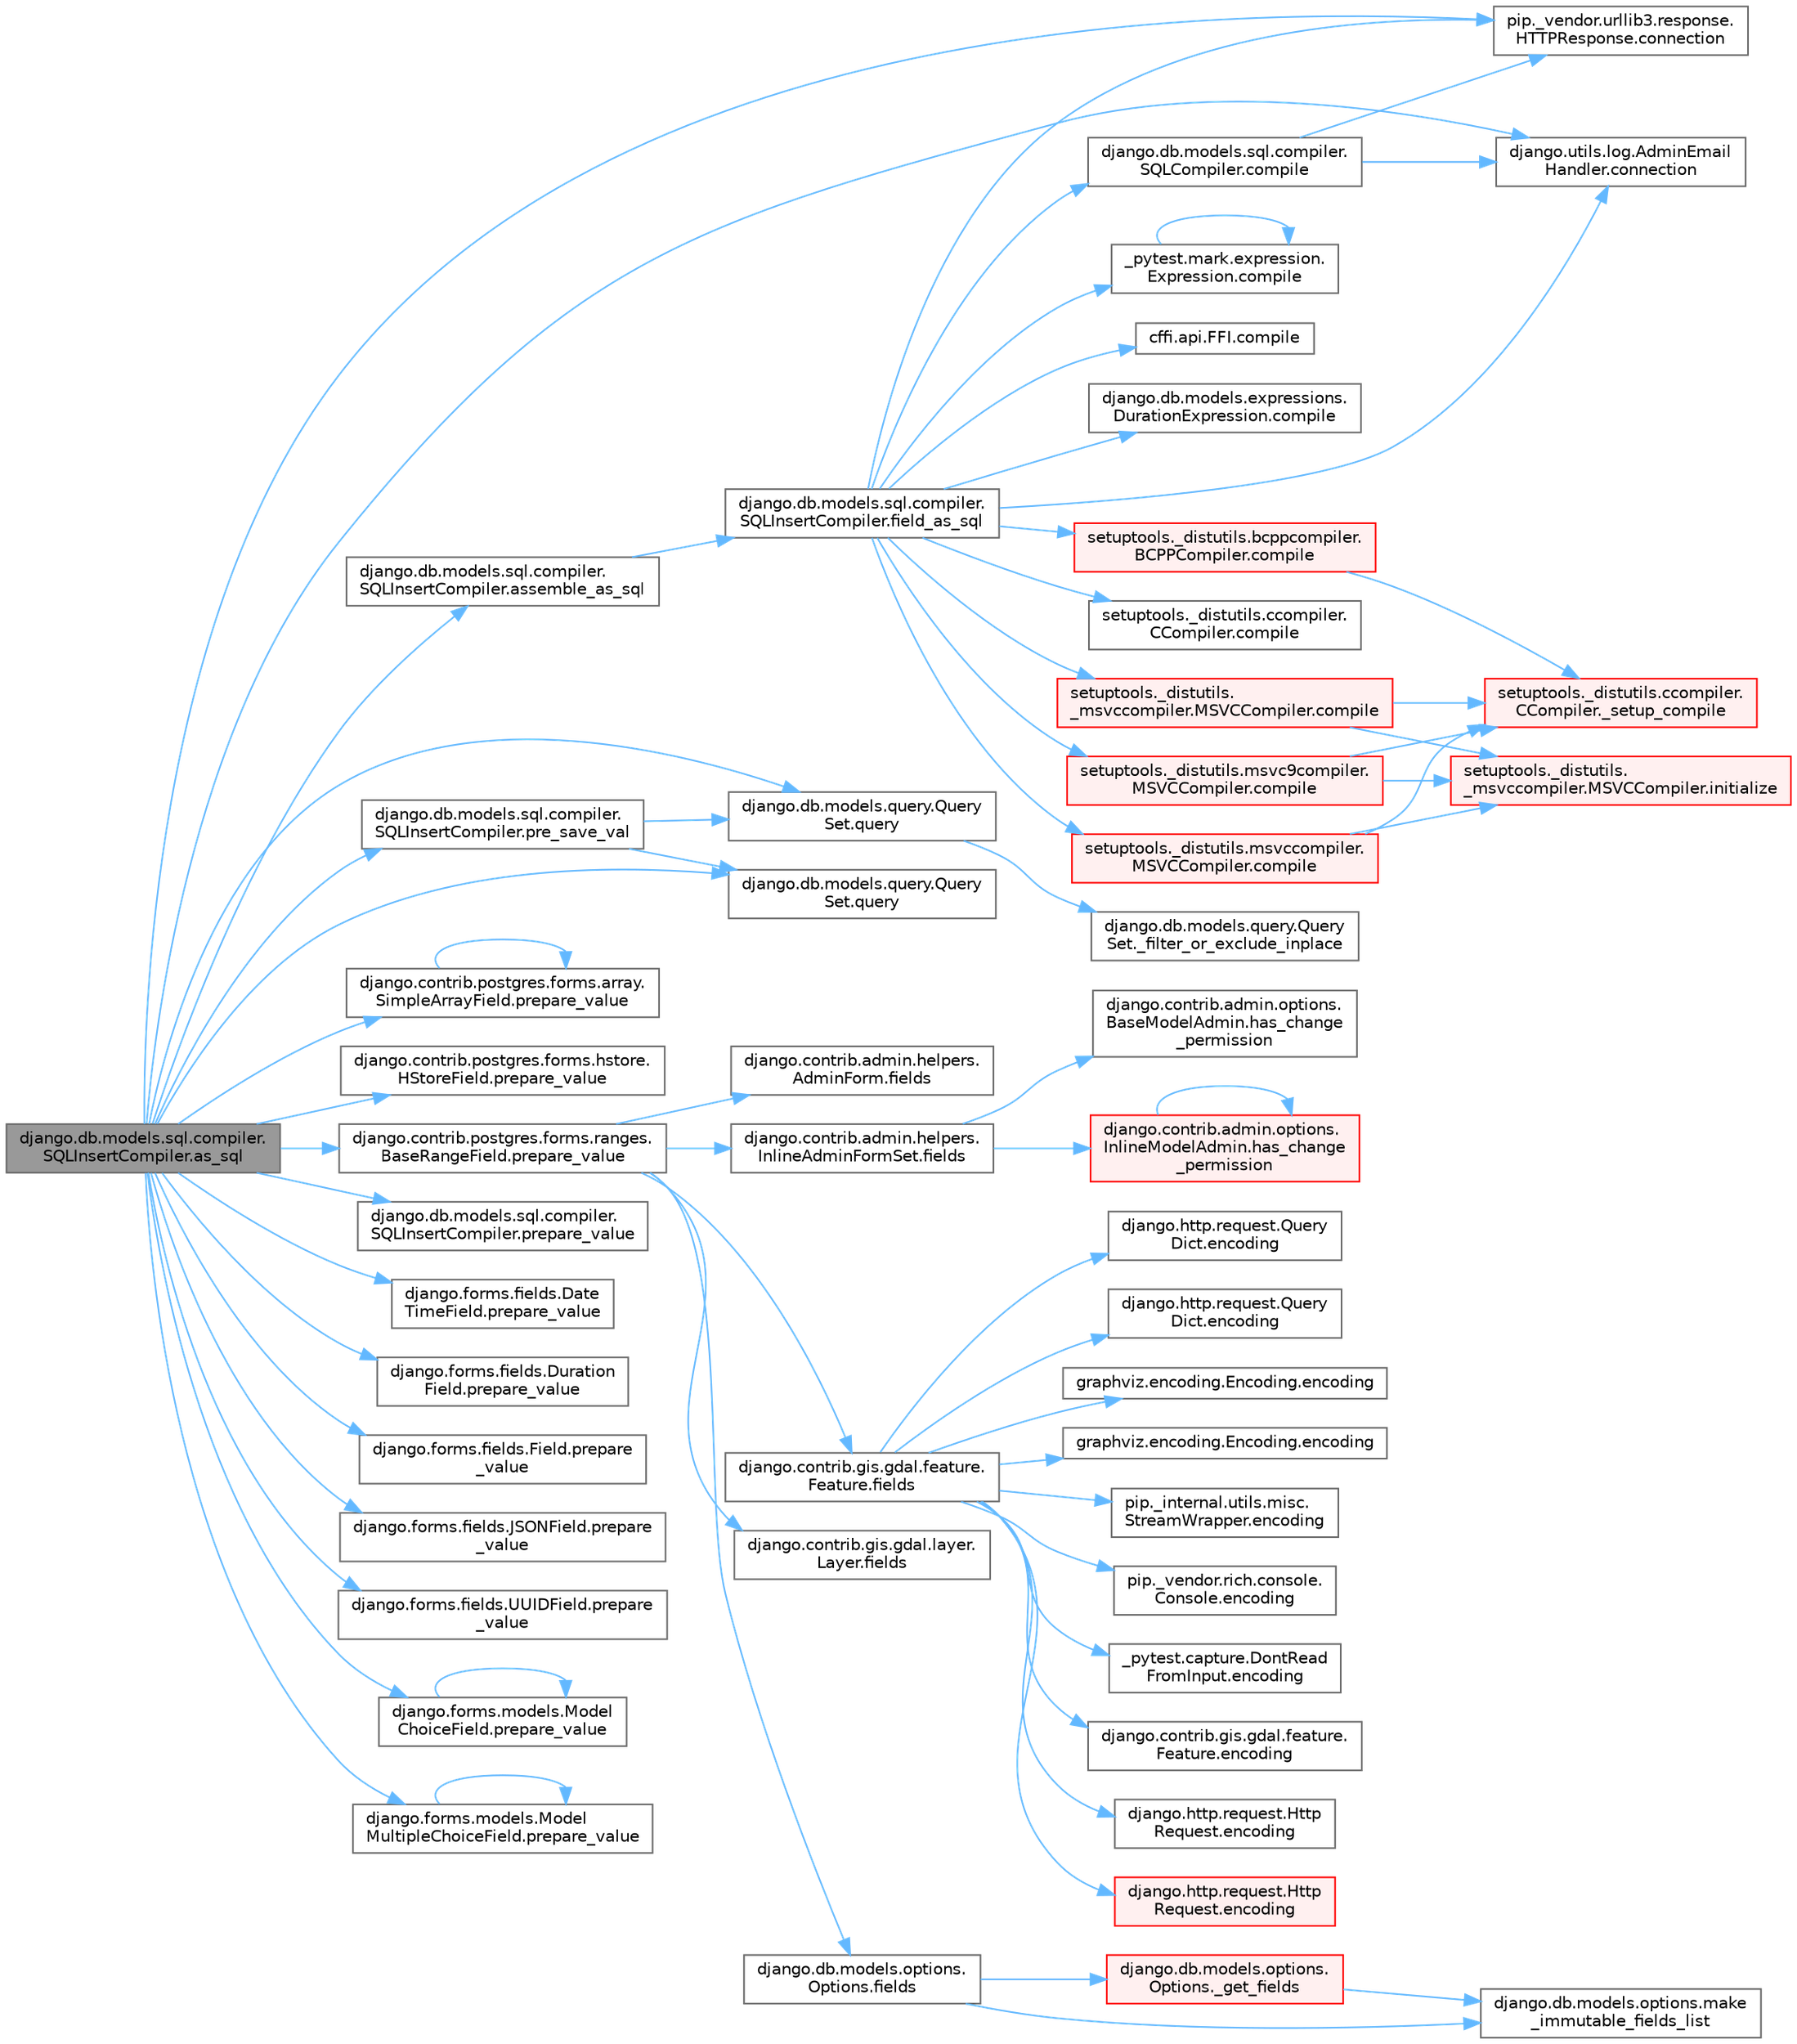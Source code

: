 digraph "django.db.models.sql.compiler.SQLInsertCompiler.as_sql"
{
 // LATEX_PDF_SIZE
  bgcolor="transparent";
  edge [fontname=Helvetica,fontsize=10,labelfontname=Helvetica,labelfontsize=10];
  node [fontname=Helvetica,fontsize=10,shape=box,height=0.2,width=0.4];
  rankdir="LR";
  Node1 [id="Node000001",label="django.db.models.sql.compiler.\lSQLInsertCompiler.as_sql",height=0.2,width=0.4,color="gray40", fillcolor="grey60", style="filled", fontcolor="black",tooltip=" "];
  Node1 -> Node2 [id="edge1_Node000001_Node000002",color="steelblue1",style="solid",tooltip=" "];
  Node2 [id="Node000002",label="django.db.models.sql.compiler.\lSQLInsertCompiler.assemble_as_sql",height=0.2,width=0.4,color="grey40", fillcolor="white", style="filled",URL="$classdjango_1_1db_1_1models_1_1sql_1_1compiler_1_1_s_q_l_insert_compiler.html#a6ce33e68006ce739da9601f67e25e6a8",tooltip=" "];
  Node2 -> Node3 [id="edge2_Node000002_Node000003",color="steelblue1",style="solid",tooltip=" "];
  Node3 [id="Node000003",label="django.db.models.sql.compiler.\lSQLInsertCompiler.field_as_sql",height=0.2,width=0.4,color="grey40", fillcolor="white", style="filled",URL="$classdjango_1_1db_1_1models_1_1sql_1_1compiler_1_1_s_q_l_insert_compiler.html#a31466510e3f5eb2bb3b91f8772f5bf4b",tooltip=" "];
  Node3 -> Node4 [id="edge3_Node000003_Node000004",color="steelblue1",style="solid",tooltip=" "];
  Node4 [id="Node000004",label="_pytest.mark.expression.\lExpression.compile",height=0.2,width=0.4,color="grey40", fillcolor="white", style="filled",URL="$class__pytest_1_1mark_1_1expression_1_1_expression.html#a487c179805cbb1d7475c2ca8154c96fa",tooltip=" "];
  Node4 -> Node4 [id="edge4_Node000004_Node000004",color="steelblue1",style="solid",tooltip=" "];
  Node3 -> Node5 [id="edge5_Node000003_Node000005",color="steelblue1",style="solid",tooltip=" "];
  Node5 [id="Node000005",label="cffi.api.FFI.compile",height=0.2,width=0.4,color="grey40", fillcolor="white", style="filled",URL="$classcffi_1_1api_1_1_f_f_i.html#aa299db05eaf9e8845167d09760888799",tooltip=" "];
  Node3 -> Node6 [id="edge6_Node000003_Node000006",color="steelblue1",style="solid",tooltip=" "];
  Node6 [id="Node000006",label="django.db.models.expressions.\lDurationExpression.compile",height=0.2,width=0.4,color="grey40", fillcolor="white", style="filled",URL="$classdjango_1_1db_1_1models_1_1expressions_1_1_duration_expression.html#a47b1a07b0eadb9722fcd50f98312abc9",tooltip=" "];
  Node3 -> Node7 [id="edge7_Node000003_Node000007",color="steelblue1",style="solid",tooltip=" "];
  Node7 [id="Node000007",label="django.db.models.sql.compiler.\lSQLCompiler.compile",height=0.2,width=0.4,color="grey40", fillcolor="white", style="filled",URL="$classdjango_1_1db_1_1models_1_1sql_1_1compiler_1_1_s_q_l_compiler.html#aa04036f15ac7916f9be1c43e8ace807a",tooltip=" "];
  Node7 -> Node8 [id="edge8_Node000007_Node000008",color="steelblue1",style="solid",tooltip=" "];
  Node8 [id="Node000008",label="django.utils.log.AdminEmail\lHandler.connection",height=0.2,width=0.4,color="grey40", fillcolor="white", style="filled",URL="$classdjango_1_1utils_1_1log_1_1_admin_email_handler.html#a545b5f7ec55a857fe1ca7836814a0760",tooltip=" "];
  Node7 -> Node9 [id="edge9_Node000007_Node000009",color="steelblue1",style="solid",tooltip=" "];
  Node9 [id="Node000009",label="pip._vendor.urllib3.response.\lHTTPResponse.connection",height=0.2,width=0.4,color="grey40", fillcolor="white", style="filled",URL="$classpip_1_1__vendor_1_1urllib3_1_1response_1_1_h_t_t_p_response.html#a9002314624685de3bbf9b84bdc87fef8",tooltip=" "];
  Node3 -> Node10 [id="edge10_Node000003_Node000010",color="steelblue1",style="solid",tooltip=" "];
  Node10 [id="Node000010",label="setuptools._distutils.\l_msvccompiler.MSVCCompiler.compile",height=0.2,width=0.4,color="red", fillcolor="#FFF0F0", style="filled",URL="$classsetuptools_1_1__distutils_1_1__msvccompiler_1_1_m_s_v_c_compiler.html#a120b859ab4fa415afafa55d41da93d6d",tooltip=" "];
  Node10 -> Node11 [id="edge11_Node000010_Node000011",color="steelblue1",style="solid",tooltip=" "];
  Node11 [id="Node000011",label="setuptools._distutils.ccompiler.\lCCompiler._setup_compile",height=0.2,width=0.4,color="red", fillcolor="#FFF0F0", style="filled",URL="$classsetuptools_1_1__distutils_1_1ccompiler_1_1_c_compiler.html#ac4b66c43e3d07440afc7e38b4d1fdf2e",tooltip=" "];
  Node10 -> Node28 [id="edge12_Node000010_Node000028",color="steelblue1",style="solid",tooltip=" "];
  Node28 [id="Node000028",label="setuptools._distutils.\l_msvccompiler.MSVCCompiler.initialize",height=0.2,width=0.4,color="red", fillcolor="#FFF0F0", style="filled",URL="$classsetuptools_1_1__distutils_1_1__msvccompiler_1_1_m_s_v_c_compiler.html#a43401b9cd5fe5aa3b85704cff01fda01",tooltip=" "];
  Node3 -> Node4545 [id="edge13_Node000003_Node004545",color="steelblue1",style="solid",tooltip=" "];
  Node4545 [id="Node004545",label="setuptools._distutils.bcppcompiler.\lBCPPCompiler.compile",height=0.2,width=0.4,color="red", fillcolor="#FFF0F0", style="filled",URL="$classsetuptools_1_1__distutils_1_1bcppcompiler_1_1_b_c_p_p_compiler.html#add8958f9b0f0d3a834bd12e6c33ed4a4",tooltip=" "];
  Node4545 -> Node11 [id="edge14_Node004545_Node000011",color="steelblue1",style="solid",tooltip=" "];
  Node3 -> Node4546 [id="edge15_Node000003_Node004546",color="steelblue1",style="solid",tooltip=" "];
  Node4546 [id="Node004546",label="setuptools._distutils.ccompiler.\lCCompiler.compile",height=0.2,width=0.4,color="grey40", fillcolor="white", style="filled",URL="$classsetuptools_1_1__distutils_1_1ccompiler_1_1_c_compiler.html#af627563c92fd0bea9506ee19020bdd44",tooltip=" "];
  Node3 -> Node4547 [id="edge16_Node000003_Node004547",color="steelblue1",style="solid",tooltip=" "];
  Node4547 [id="Node004547",label="setuptools._distutils.msvc9compiler.\lMSVCCompiler.compile",height=0.2,width=0.4,color="red", fillcolor="#FFF0F0", style="filled",URL="$classsetuptools_1_1__distutils_1_1msvc9compiler_1_1_m_s_v_c_compiler.html#acef92f6a3e5ca1da81edac6c4eb13394",tooltip=" "];
  Node4547 -> Node11 [id="edge17_Node004547_Node000011",color="steelblue1",style="solid",tooltip=" "];
  Node4547 -> Node28 [id="edge18_Node004547_Node000028",color="steelblue1",style="solid",tooltip=" "];
  Node3 -> Node4548 [id="edge19_Node000003_Node004548",color="steelblue1",style="solid",tooltip=" "];
  Node4548 [id="Node004548",label="setuptools._distutils.msvccompiler.\lMSVCCompiler.compile",height=0.2,width=0.4,color="red", fillcolor="#FFF0F0", style="filled",URL="$classsetuptools_1_1__distutils_1_1msvccompiler_1_1_m_s_v_c_compiler.html#a0b94993c995adcbeba0bd04caff0905a",tooltip=" "];
  Node4548 -> Node11 [id="edge20_Node004548_Node000011",color="steelblue1",style="solid",tooltip=" "];
  Node4548 -> Node28 [id="edge21_Node004548_Node000028",color="steelblue1",style="solid",tooltip=" "];
  Node3 -> Node8 [id="edge22_Node000003_Node000008",color="steelblue1",style="solid",tooltip=" "];
  Node3 -> Node9 [id="edge23_Node000003_Node000009",color="steelblue1",style="solid",tooltip=" "];
  Node1 -> Node8 [id="edge24_Node000001_Node000008",color="steelblue1",style="solid",tooltip=" "];
  Node1 -> Node9 [id="edge25_Node000001_Node000009",color="steelblue1",style="solid",tooltip=" "];
  Node1 -> Node4549 [id="edge26_Node000001_Node004549",color="steelblue1",style="solid",tooltip=" "];
  Node4549 [id="Node004549",label="django.db.models.sql.compiler.\lSQLInsertCompiler.pre_save_val",height=0.2,width=0.4,color="grey40", fillcolor="white", style="filled",URL="$classdjango_1_1db_1_1models_1_1sql_1_1compiler_1_1_s_q_l_insert_compiler.html#a3746123fd5975eded19a188ff1ac6ff8",tooltip=" "];
  Node4549 -> Node103 [id="edge27_Node004549_Node000103",color="steelblue1",style="solid",tooltip=" "];
  Node103 [id="Node000103",label="django.db.models.query.Query\lSet.query",height=0.2,width=0.4,color="grey40", fillcolor="white", style="filled",URL="$classdjango_1_1db_1_1models_1_1query_1_1_query_set.html#a8028ed81b109acb162489dbd16604c83",tooltip=" "];
  Node103 -> Node104 [id="edge28_Node000103_Node000104",color="steelblue1",style="solid",tooltip=" "];
  Node104 [id="Node000104",label="django.db.models.query.Query\lSet._filter_or_exclude_inplace",height=0.2,width=0.4,color="grey40", fillcolor="white", style="filled",URL="$classdjango_1_1db_1_1models_1_1query_1_1_query_set.html#aabeb9102e4ff687eea5dc3a6d54a8a29",tooltip=" "];
  Node4549 -> Node105 [id="edge29_Node004549_Node000105",color="steelblue1",style="solid",tooltip=" "];
  Node105 [id="Node000105",label="django.db.models.query.Query\lSet.query",height=0.2,width=0.4,color="grey40", fillcolor="white", style="filled",URL="$classdjango_1_1db_1_1models_1_1query_1_1_query_set.html#a0b0307a9b3f65303afb2c5783372d2c2",tooltip=" "];
  Node1 -> Node3930 [id="edge30_Node000001_Node003930",color="steelblue1",style="solid",tooltip=" "];
  Node3930 [id="Node003930",label="django.contrib.postgres.forms.array.\lSimpleArrayField.prepare_value",height=0.2,width=0.4,color="grey40", fillcolor="white", style="filled",URL="$classdjango_1_1contrib_1_1postgres_1_1forms_1_1array_1_1_simple_array_field.html#a8fe118a1e057c7db65b07252467d04e8",tooltip=" "];
  Node3930 -> Node3930 [id="edge31_Node003930_Node003930",color="steelblue1",style="solid",tooltip=" "];
  Node1 -> Node3931 [id="edge32_Node000001_Node003931",color="steelblue1",style="solid",tooltip=" "];
  Node3931 [id="Node003931",label="django.contrib.postgres.forms.hstore.\lHStoreField.prepare_value",height=0.2,width=0.4,color="grey40", fillcolor="white", style="filled",URL="$classdjango_1_1contrib_1_1postgres_1_1forms_1_1hstore_1_1_h_store_field.html#a28620c5aa0fd9b4f07eabf76392f99ce",tooltip=" "];
  Node1 -> Node3932 [id="edge33_Node000001_Node003932",color="steelblue1",style="solid",tooltip=" "];
  Node3932 [id="Node003932",label="django.contrib.postgres.forms.ranges.\lBaseRangeField.prepare_value",height=0.2,width=0.4,color="grey40", fillcolor="white", style="filled",URL="$classdjango_1_1contrib_1_1postgres_1_1forms_1_1ranges_1_1_base_range_field.html#a75c1d2b90673f73a6b8128569ef284a0",tooltip=" "];
  Node3932 -> Node1224 [id="edge34_Node003932_Node001224",color="steelblue1",style="solid",tooltip=" "];
  Node1224 [id="Node001224",label="django.contrib.admin.helpers.\lAdminForm.fields",height=0.2,width=0.4,color="grey40", fillcolor="white", style="filled",URL="$classdjango_1_1contrib_1_1admin_1_1helpers_1_1_admin_form.html#a9a2b6161f083dd4c3cefb24789a4f398",tooltip=" "];
  Node3932 -> Node1225 [id="edge35_Node003932_Node001225",color="steelblue1",style="solid",tooltip=" "];
  Node1225 [id="Node001225",label="django.contrib.admin.helpers.\lInlineAdminFormSet.fields",height=0.2,width=0.4,color="grey40", fillcolor="white", style="filled",URL="$classdjango_1_1contrib_1_1admin_1_1helpers_1_1_inline_admin_form_set.html#acfeece3b4a1c8e6f692669661ce441d1",tooltip=" "];
  Node1225 -> Node1226 [id="edge36_Node001225_Node001226",color="steelblue1",style="solid",tooltip=" "];
  Node1226 [id="Node001226",label="django.contrib.admin.options.\lBaseModelAdmin.has_change\l_permission",height=0.2,width=0.4,color="grey40", fillcolor="white", style="filled",URL="$classdjango_1_1contrib_1_1admin_1_1options_1_1_base_model_admin.html#a628f15a856920f62510c31333354c088",tooltip=" "];
  Node1225 -> Node1227 [id="edge37_Node001225_Node001227",color="steelblue1",style="solid",tooltip=" "];
  Node1227 [id="Node001227",label="django.contrib.admin.options.\lInlineModelAdmin.has_change\l_permission",height=0.2,width=0.4,color="red", fillcolor="#FFF0F0", style="filled",URL="$classdjango_1_1contrib_1_1admin_1_1options_1_1_inline_model_admin.html#afb466f69fba775be6bd44db65c2955ce",tooltip=" "];
  Node1227 -> Node1227 [id="edge38_Node001227_Node001227",color="steelblue1",style="solid",tooltip=" "];
  Node3932 -> Node1229 [id="edge39_Node003932_Node001229",color="steelblue1",style="solid",tooltip=" "];
  Node1229 [id="Node001229",label="django.contrib.gis.gdal.feature.\lFeature.fields",height=0.2,width=0.4,color="grey40", fillcolor="white", style="filled",URL="$classdjango_1_1contrib_1_1gis_1_1gdal_1_1feature_1_1_feature.html#a2aab211613babc57a7ef77b951a46464",tooltip=" "];
  Node1229 -> Node449 [id="edge40_Node001229_Node000449",color="steelblue1",style="solid",tooltip=" "];
  Node449 [id="Node000449",label="_pytest.capture.DontRead\lFromInput.encoding",height=0.2,width=0.4,color="grey40", fillcolor="white", style="filled",URL="$class__pytest_1_1capture_1_1_dont_read_from_input.html#a40a0e1b26db1f2cf579f1ab5d3903097",tooltip=" "];
  Node1229 -> Node450 [id="edge41_Node001229_Node000450",color="steelblue1",style="solid",tooltip=" "];
  Node450 [id="Node000450",label="django.contrib.gis.gdal.feature.\lFeature.encoding",height=0.2,width=0.4,color="grey40", fillcolor="white", style="filled",URL="$classdjango_1_1contrib_1_1gis_1_1gdal_1_1feature_1_1_feature.html#a61ef7866406f46787c45d0040e4f2588",tooltip=" "];
  Node1229 -> Node451 [id="edge42_Node001229_Node000451",color="steelblue1",style="solid",tooltip=" "];
  Node451 [id="Node000451",label="django.http.request.Http\lRequest.encoding",height=0.2,width=0.4,color="grey40", fillcolor="white", style="filled",URL="$classdjango_1_1http_1_1request_1_1_http_request.html#affc440df209dd1fb33d63b8fce39f3b2",tooltip=" "];
  Node1229 -> Node452 [id="edge43_Node001229_Node000452",color="steelblue1",style="solid",tooltip=" "];
  Node452 [id="Node000452",label="django.http.request.Http\lRequest.encoding",height=0.2,width=0.4,color="red", fillcolor="#FFF0F0", style="filled",URL="$classdjango_1_1http_1_1request_1_1_http_request.html#a09c32945992a963608d955c2618ead79",tooltip=" "];
  Node1229 -> Node456 [id="edge44_Node001229_Node000456",color="steelblue1",style="solid",tooltip=" "];
  Node456 [id="Node000456",label="django.http.request.Query\lDict.encoding",height=0.2,width=0.4,color="grey40", fillcolor="white", style="filled",URL="$classdjango_1_1http_1_1request_1_1_query_dict.html#ae1a9e4aa8ebe4d1dd0aa02e9388b0acd",tooltip=" "];
  Node1229 -> Node457 [id="edge45_Node001229_Node000457",color="steelblue1",style="solid",tooltip=" "];
  Node457 [id="Node000457",label="django.http.request.Query\lDict.encoding",height=0.2,width=0.4,color="grey40", fillcolor="white", style="filled",URL="$classdjango_1_1http_1_1request_1_1_query_dict.html#aade836c6d0fadbe21ef181917ca28ea8",tooltip=" "];
  Node1229 -> Node458 [id="edge46_Node001229_Node000458",color="steelblue1",style="solid",tooltip=" "];
  Node458 [id="Node000458",label="graphviz.encoding.Encoding.encoding",height=0.2,width=0.4,color="grey40", fillcolor="white", style="filled",URL="$classgraphviz_1_1encoding_1_1_encoding.html#a4be64c43fe62823ffb51d9d4706f3c3d",tooltip=" "];
  Node1229 -> Node459 [id="edge47_Node001229_Node000459",color="steelblue1",style="solid",tooltip=" "];
  Node459 [id="Node000459",label="graphviz.encoding.Encoding.encoding",height=0.2,width=0.4,color="grey40", fillcolor="white", style="filled",URL="$classgraphviz_1_1encoding_1_1_encoding.html#ade16bad413f6cc9b3776aa3c580e7251",tooltip=" "];
  Node1229 -> Node460 [id="edge48_Node001229_Node000460",color="steelblue1",style="solid",tooltip=" "];
  Node460 [id="Node000460",label="pip._internal.utils.misc.\lStreamWrapper.encoding",height=0.2,width=0.4,color="grey40", fillcolor="white", style="filled",URL="$classpip_1_1__internal_1_1utils_1_1misc_1_1_stream_wrapper.html#ae516d377684b88c1d5ed9b0b670a2a0b",tooltip=" "];
  Node1229 -> Node461 [id="edge49_Node001229_Node000461",color="steelblue1",style="solid",tooltip=" "];
  Node461 [id="Node000461",label="pip._vendor.rich.console.\lConsole.encoding",height=0.2,width=0.4,color="grey40", fillcolor="white", style="filled",URL="$classpip_1_1__vendor_1_1rich_1_1console_1_1_console.html#aaa95f0495607d199f34c4ebd90ea1cfe",tooltip=" "];
  Node3932 -> Node1230 [id="edge50_Node003932_Node001230",color="steelblue1",style="solid",tooltip=" "];
  Node1230 [id="Node001230",label="django.contrib.gis.gdal.layer.\lLayer.fields",height=0.2,width=0.4,color="grey40", fillcolor="white", style="filled",URL="$classdjango_1_1contrib_1_1gis_1_1gdal_1_1layer_1_1_layer.html#ab7d9d8c833c9e11cfc14b15c61a1ab27",tooltip=" "];
  Node3932 -> Node1231 [id="edge51_Node003932_Node001231",color="steelblue1",style="solid",tooltip=" "];
  Node1231 [id="Node001231",label="django.db.models.options.\lOptions.fields",height=0.2,width=0.4,color="grey40", fillcolor="white", style="filled",URL="$classdjango_1_1db_1_1models_1_1options_1_1_options.html#a6c7f47f4eb863aca3bf357275f7db3b8",tooltip=" "];
  Node1231 -> Node1232 [id="edge52_Node001231_Node001232",color="steelblue1",style="solid",tooltip=" "];
  Node1232 [id="Node001232",label="django.db.models.options.\lOptions._get_fields",height=0.2,width=0.4,color="red", fillcolor="#FFF0F0", style="filled",URL="$classdjango_1_1db_1_1models_1_1options_1_1_options.html#adfc7204d4c77a86927ad1988009a3fd5",tooltip=" "];
  Node1232 -> Node1236 [id="edge53_Node001232_Node001236",color="steelblue1",style="solid",tooltip=" "];
  Node1236 [id="Node001236",label="django.db.models.options.make\l_immutable_fields_list",height=0.2,width=0.4,color="grey40", fillcolor="white", style="filled",URL="$namespacedjango_1_1db_1_1models_1_1options.html#ad6e15002f494024f2232d7e3eeb05100",tooltip=" "];
  Node1231 -> Node1236 [id="edge54_Node001231_Node001236",color="steelblue1",style="solid",tooltip=" "];
  Node1 -> Node3933 [id="edge55_Node000001_Node003933",color="steelblue1",style="solid",tooltip=" "];
  Node3933 [id="Node003933",label="django.db.models.sql.compiler.\lSQLInsertCompiler.prepare_value",height=0.2,width=0.4,color="grey40", fillcolor="white", style="filled",URL="$classdjango_1_1db_1_1models_1_1sql_1_1compiler_1_1_s_q_l_insert_compiler.html#ac2b47ab969124ed39b6669b0e1aecaf0",tooltip=" "];
  Node1 -> Node3934 [id="edge56_Node000001_Node003934",color="steelblue1",style="solid",tooltip=" "];
  Node3934 [id="Node003934",label="django.forms.fields.Date\lTimeField.prepare_value",height=0.2,width=0.4,color="grey40", fillcolor="white", style="filled",URL="$classdjango_1_1forms_1_1fields_1_1_date_time_field.html#a5e1d730151b784093c5e9a69c61209a2",tooltip=" "];
  Node1 -> Node3935 [id="edge57_Node000001_Node003935",color="steelblue1",style="solid",tooltip=" "];
  Node3935 [id="Node003935",label="django.forms.fields.Duration\lField.prepare_value",height=0.2,width=0.4,color="grey40", fillcolor="white", style="filled",URL="$classdjango_1_1forms_1_1fields_1_1_duration_field.html#af167e7dfad722d7968f22b3155617007",tooltip=" "];
  Node1 -> Node3936 [id="edge58_Node000001_Node003936",color="steelblue1",style="solid",tooltip=" "];
  Node3936 [id="Node003936",label="django.forms.fields.Field.prepare\l_value",height=0.2,width=0.4,color="grey40", fillcolor="white", style="filled",URL="$classdjango_1_1forms_1_1fields_1_1_field.html#ae209db8bfaddaf8bcd2f68ab29a8edc3",tooltip=" "];
  Node1 -> Node3937 [id="edge59_Node000001_Node003937",color="steelblue1",style="solid",tooltip=" "];
  Node3937 [id="Node003937",label="django.forms.fields.JSONField.prepare\l_value",height=0.2,width=0.4,color="grey40", fillcolor="white", style="filled",URL="$classdjango_1_1forms_1_1fields_1_1_j_s_o_n_field.html#a3a32e08375748c19cc6b07d982d74cb9",tooltip=" "];
  Node1 -> Node3938 [id="edge60_Node000001_Node003938",color="steelblue1",style="solid",tooltip=" "];
  Node3938 [id="Node003938",label="django.forms.fields.UUIDField.prepare\l_value",height=0.2,width=0.4,color="grey40", fillcolor="white", style="filled",URL="$classdjango_1_1forms_1_1fields_1_1_u_u_i_d_field.html#a144dab5e1915b3e92cbfbfd6bace8489",tooltip=" "];
  Node1 -> Node3939 [id="edge61_Node000001_Node003939",color="steelblue1",style="solid",tooltip=" "];
  Node3939 [id="Node003939",label="django.forms.models.Model\lChoiceField.prepare_value",height=0.2,width=0.4,color="grey40", fillcolor="white", style="filled",URL="$classdjango_1_1forms_1_1models_1_1_model_choice_field.html#a2b4070ad5fed9e96ffceff6815190079",tooltip=" "];
  Node3939 -> Node3939 [id="edge62_Node003939_Node003939",color="steelblue1",style="solid",tooltip=" "];
  Node1 -> Node3940 [id="edge63_Node000001_Node003940",color="steelblue1",style="solid",tooltip=" "];
  Node3940 [id="Node003940",label="django.forms.models.Model\lMultipleChoiceField.prepare_value",height=0.2,width=0.4,color="grey40", fillcolor="white", style="filled",URL="$classdjango_1_1forms_1_1models_1_1_model_multiple_choice_field.html#a5bec251e26a779d6e5dbb0ca180de385",tooltip=" "];
  Node3940 -> Node3940 [id="edge64_Node003940_Node003940",color="steelblue1",style="solid",tooltip=" "];
  Node1 -> Node103 [id="edge65_Node000001_Node000103",color="steelblue1",style="solid",tooltip=" "];
  Node1 -> Node105 [id="edge66_Node000001_Node000105",color="steelblue1",style="solid",tooltip=" "];
}
